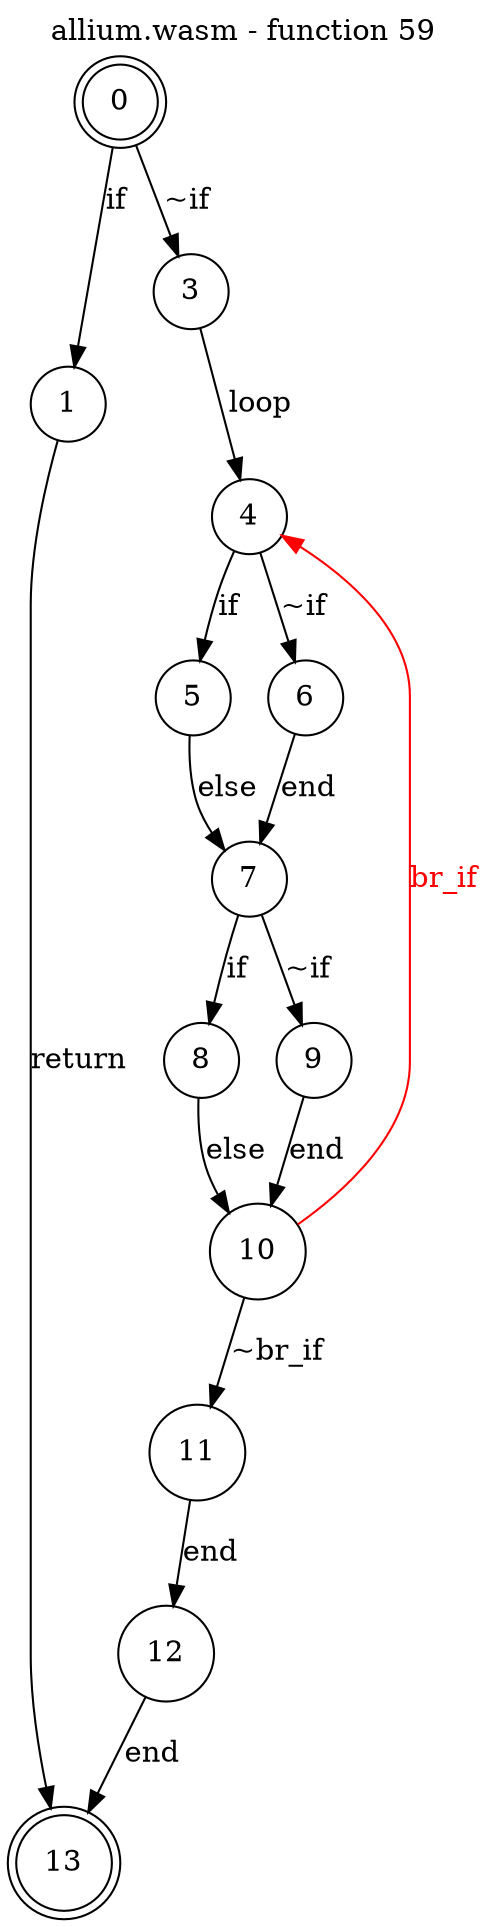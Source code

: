 digraph finite_state_machine {
    label = "allium.wasm - function 59"
    labelloc =  t
    labelfontsize = 16
    labelfontcolor = black
    labelfontname = "Helvetica"
    node [shape = doublecircle]; 0 13;
    node [shape = circle];
    0 -> 1[label="if"];
    0 -> 3[label="~if"];
    1 -> 13[label="return"];
    3 -> 4[label="loop"];
    4 -> 5[label="if"];
    4 -> 6[label="~if"];
    5 -> 7[label="else"];
    6 -> 7[label="end"];
    7 -> 8[label="if"];
    7 -> 9[label="~if"];
    8 -> 10[label="else"];
    9 -> 10[label="end"];
    10 -> 11[label="~br_if"];
    10 -> 4[color="red" fontcolor="red" label="br_if"];
    11 -> 12[label="end"];
    12 -> 13[label="end"];
}

